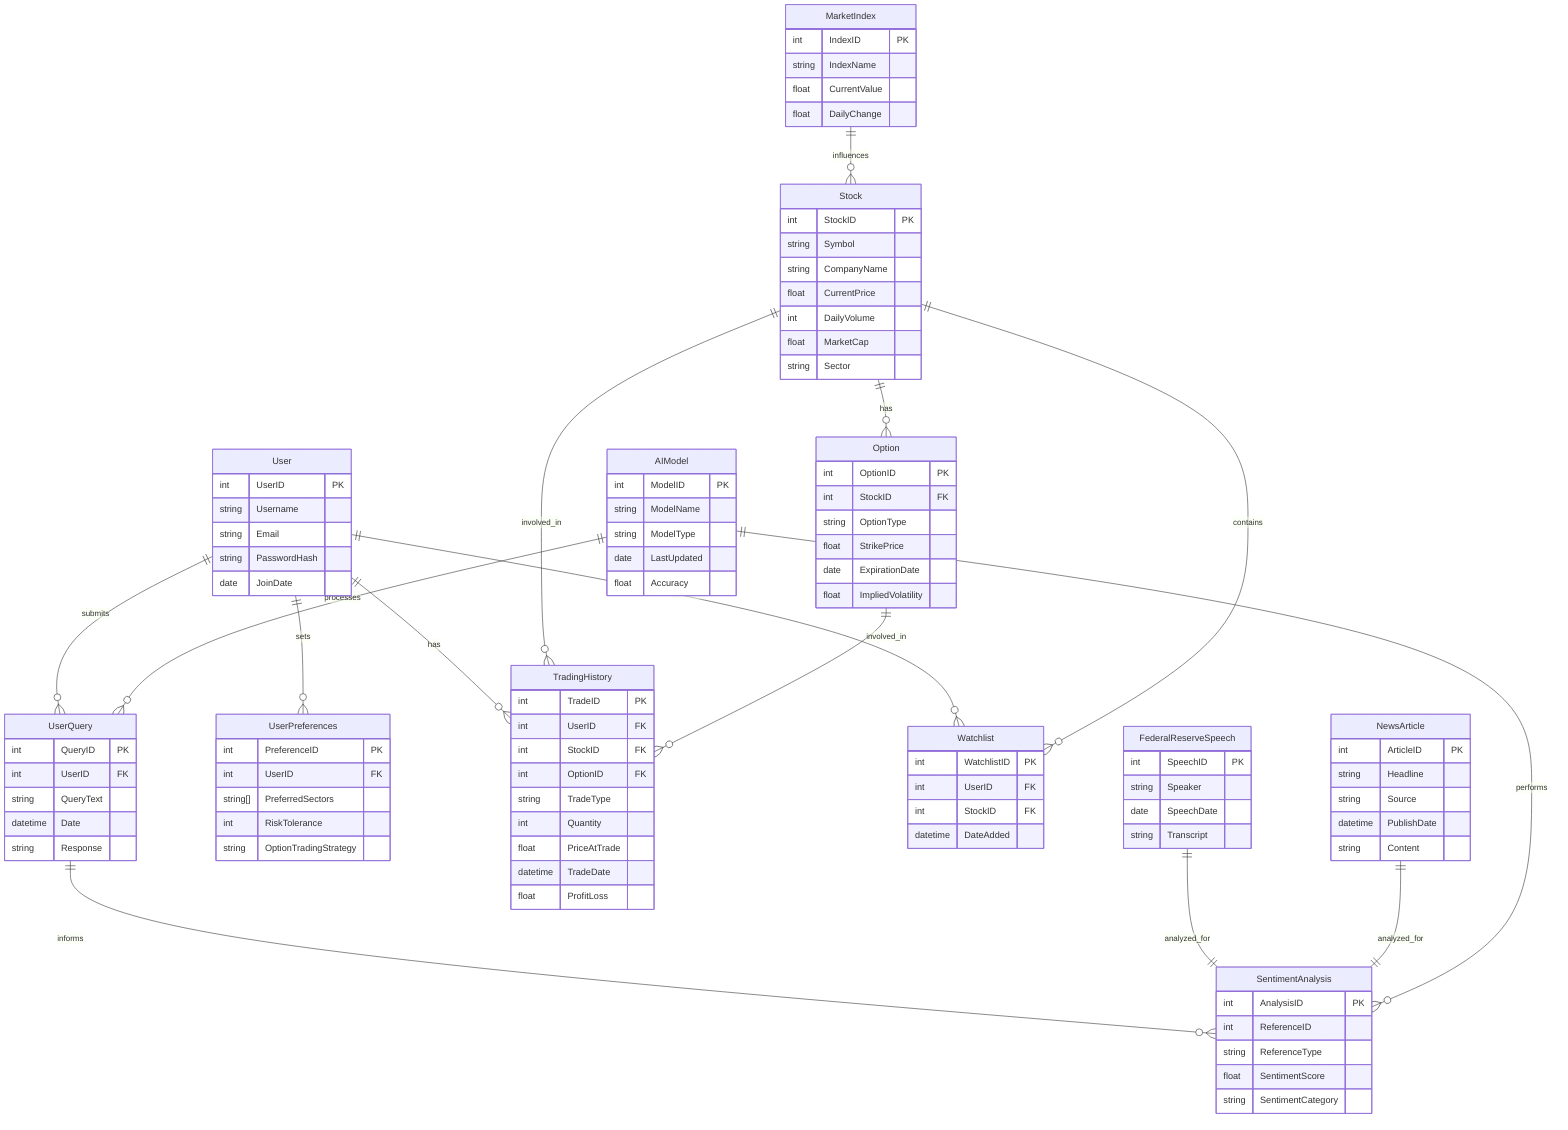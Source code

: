 erDiagram
    User ||--o{ UserQuery : submits
    User ||--o{ UserPreferences : sets
    User ||--o{ TradingHistory : has
    User ||--o{ Watchlist : maintains
    UserQuery ||--o{ SentimentAnalysis : informs
    Stock ||--o{ TradingHistory : involved_in
    Stock ||--o{ Option : has
    Stock ||--o{ Watchlist : contains
    Option ||--o{ TradingHistory : involved_in
    FederalReserveSpeech ||--|| SentimentAnalysis : analyzed_for
    NewsArticle ||--|| SentimentAnalysis : analyzed_for
    MarketIndex ||--o{ Stock : influences
    AIModel ||--o{ SentimentAnalysis : performs
    AIModel ||--o{ UserQuery : processes

    User {
        int UserID PK
        string Username
        string Email
        string PasswordHash
        date JoinDate
    }
    UserQuery {
        int QueryID PK
        int UserID FK
        string QueryText
        datetime Date
        string Response
    }
    UserPreferences {
        int PreferenceID PK
        int UserID FK
        string[] PreferredSectors
        int RiskTolerance
        string OptionTradingStrategy
    }
    TradingHistory {
        int TradeID PK
        int UserID FK
        int StockID FK
        int OptionID FK
        string TradeType
        int Quantity
        float PriceAtTrade
        datetime TradeDate
        float ProfitLoss
    }
    Stock {
        int StockID PK
        string Symbol
        string CompanyName
        float CurrentPrice
        int DailyVolume
        float MarketCap
        string Sector
    }
    Option {
        int OptionID PK
        int StockID FK
        string OptionType
        float StrikePrice
        date ExpirationDate
        float ImpliedVolatility
    }
    FederalReserveSpeech {
        int SpeechID PK
        string Speaker
        date SpeechDate
        string Transcript
    }
    NewsArticle {
        int ArticleID PK
        string Headline
        string Source
        datetime PublishDate
        string Content
    }
    SentimentAnalysis {
        int AnalysisID PK
        int ReferenceID
        string ReferenceType
        float SentimentScore
        string SentimentCategory
    }
    Watchlist {
        int WatchlistID PK
        int UserID FK
        int StockID FK
        datetime DateAdded
    }
    MarketIndex {
        int IndexID PK
        string IndexName
        float CurrentValue
        float DailyChange
    }
    AIModel {
        int ModelID PK
        string ModelName
        string ModelType
        date LastUpdated
        float Accuracy
    }